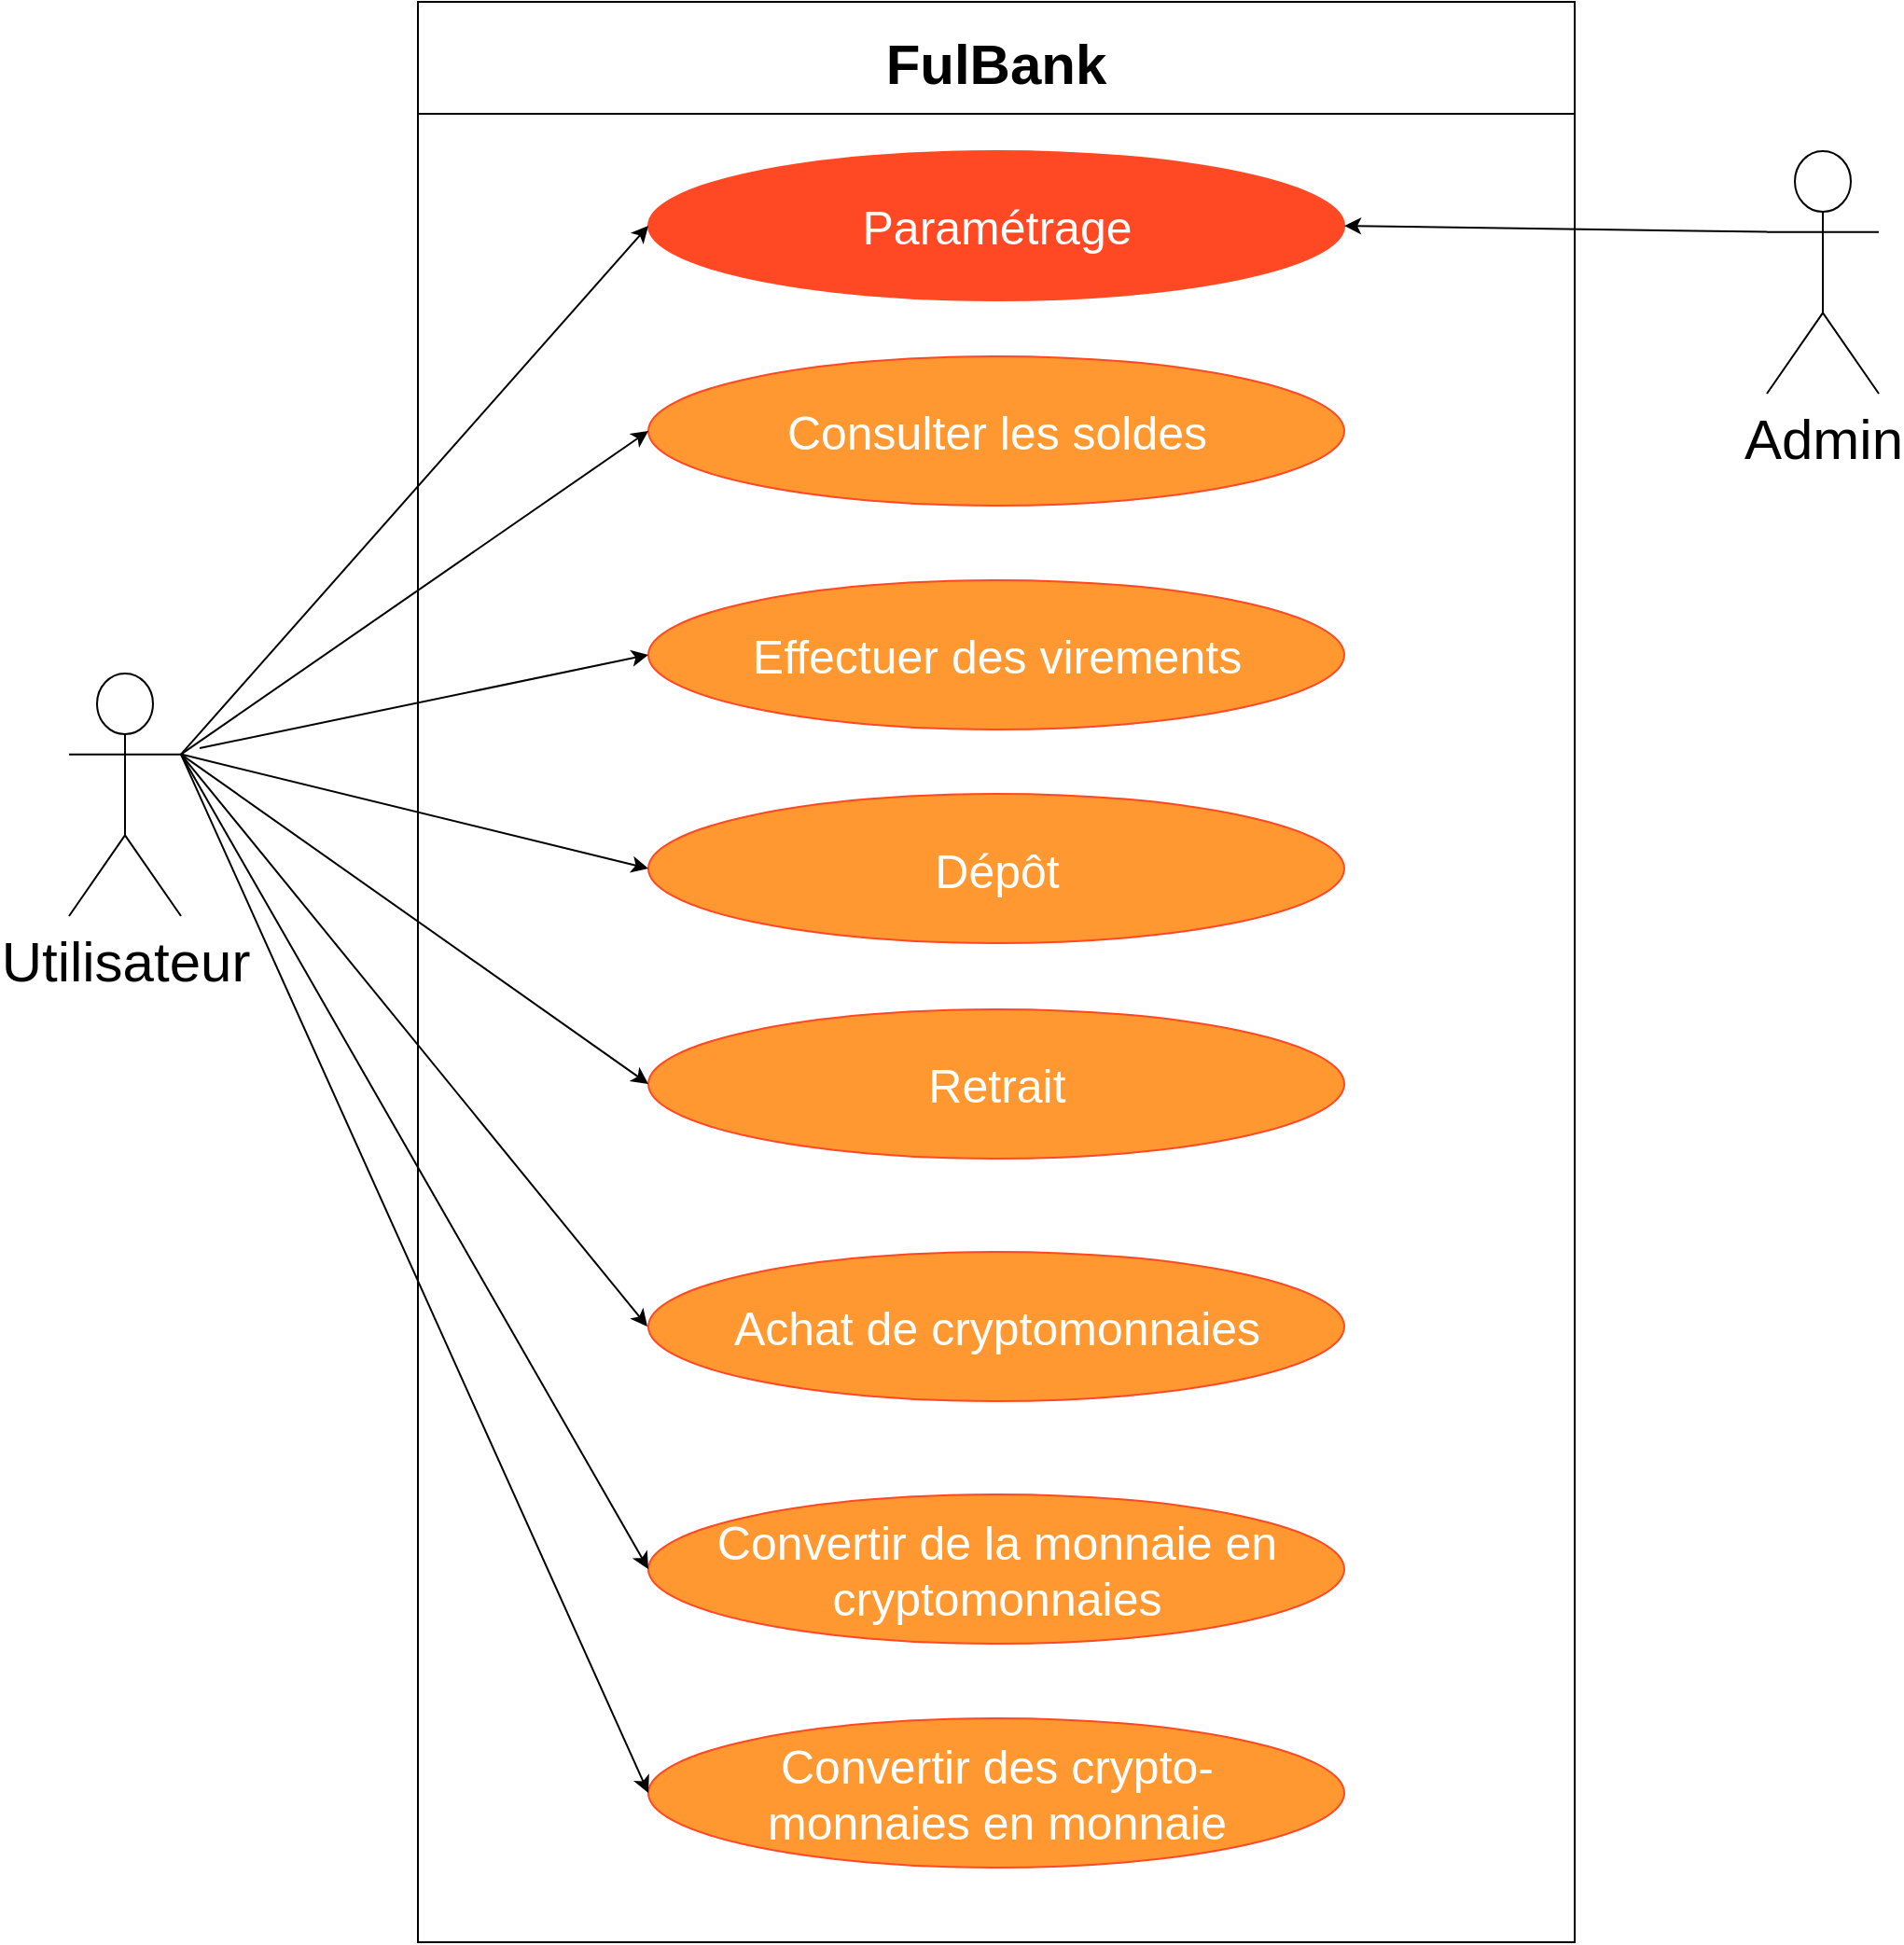 <mxfile version="15.1.2" type="device"><diagram id="NfcnDthm1SfKqE_RhvMj" name="Page-1"><mxGraphModel dx="1303" dy="1177" grid="1" gridSize="10" guides="1" tooltips="1" connect="1" arrows="1" fold="1" page="1" pageScale="1" pageWidth="827" pageHeight="1169" math="0" shadow="0"><root><mxCell id="0"/><mxCell id="1" parent="0"/><mxCell id="ehsZQ9bGOjzdATNa1ReI-1" value="&lt;font style=&quot;font-size: 30px&quot;&gt;Utilisateur&lt;/font&gt;" style="shape=umlActor;verticalLabelPosition=bottom;verticalAlign=top;html=1;outlineConnect=0;" vertex="1" parent="1"><mxGeometry x="210" y="530" width="60" height="130" as="geometry"/></mxCell><mxCell id="ehsZQ9bGOjzdATNa1ReI-3" value="FulBank" style="swimlane;fontSize=30;startSize=60;" vertex="1" parent="1"><mxGeometry x="397" y="170" width="620" height="1040" as="geometry"/></mxCell><mxCell id="ehsZQ9bGOjzdATNa1ReI-27" value="Convertir des crypto-&lt;br&gt;monnaies en monnaie" style="ellipse;whiteSpace=wrap;html=1;fontColor=#ffff;fillColor=#FF9830;strokeColor=#FF4824;fontSize=25;" vertex="1" parent="ehsZQ9bGOjzdATNa1ReI-3"><mxGeometry x="123.5" y="920" width="373" height="80" as="geometry"/></mxCell><mxCell id="ehsZQ9bGOjzdATNa1ReI-35" value="Convertir de la monnaie&amp;nbsp;en cryptomonnaies" style="ellipse;whiteSpace=wrap;html=1;fontColor=#ffff;fillColor=#FF9830;strokeColor=#FF4824;fontSize=25;" vertex="1" parent="ehsZQ9bGOjzdATNa1ReI-3"><mxGeometry x="123.5" y="800" width="373" height="80" as="geometry"/></mxCell><mxCell id="ehsZQ9bGOjzdATNa1ReI-36" value="Achat de cryptomonnaies" style="ellipse;whiteSpace=wrap;html=1;fontColor=#ffff;fillColor=#FF9830;strokeColor=#FF4824;fontSize=25;" vertex="1" parent="ehsZQ9bGOjzdATNa1ReI-3"><mxGeometry x="123.5" y="670" width="373" height="80" as="geometry"/></mxCell><mxCell id="ehsZQ9bGOjzdATNa1ReI-37" value="Retrait" style="ellipse;whiteSpace=wrap;html=1;fontColor=#ffff;fillColor=#FF9830;strokeColor=#FF4824;fontSize=25;" vertex="1" parent="ehsZQ9bGOjzdATNa1ReI-3"><mxGeometry x="123.5" y="540" width="373" height="80" as="geometry"/></mxCell><mxCell id="ehsZQ9bGOjzdATNa1ReI-38" value="Dépôt" style="ellipse;whiteSpace=wrap;html=1;fontColor=#ffff;fillColor=#FF9830;strokeColor=#FF4824;fontSize=25;" vertex="1" parent="ehsZQ9bGOjzdATNa1ReI-3"><mxGeometry x="123.5" y="424.5" width="373" height="80" as="geometry"/></mxCell><mxCell id="ehsZQ9bGOjzdATNa1ReI-39" value="Effectuer des virements" style="ellipse;whiteSpace=wrap;html=1;fontColor=#ffff;fillColor=#FF9830;strokeColor=#FF4824;fontSize=25;" vertex="1" parent="ehsZQ9bGOjzdATNa1ReI-3"><mxGeometry x="123.5" y="310" width="373" height="80" as="geometry"/></mxCell><mxCell id="ehsZQ9bGOjzdATNa1ReI-40" value="Consulter les soldes" style="ellipse;whiteSpace=wrap;html=1;fontColor=#ffff;fillColor=#FF9830;strokeColor=#FF4824;fontSize=25;" vertex="1" parent="ehsZQ9bGOjzdATNa1ReI-3"><mxGeometry x="123.5" y="190" width="373" height="80" as="geometry"/></mxCell><mxCell id="ehsZQ9bGOjzdATNa1ReI-41" value="Paramétrage" style="ellipse;whiteSpace=wrap;html=1;fontColor=#ffff;strokeColor=#FF4824;fontSize=25;fillColor=#FF4824;" vertex="1" parent="ehsZQ9bGOjzdATNa1ReI-3"><mxGeometry x="123.5" y="80" width="373" height="80" as="geometry"/></mxCell><mxCell id="ehsZQ9bGOjzdATNa1ReI-13" value="" style="endArrow=classic;html=1;exitX=1;exitY=0.333;exitDx=0;exitDy=0;exitPerimeter=0;entryX=0;entryY=0.5;entryDx=0;entryDy=0;" edge="1" parent="1" source="ehsZQ9bGOjzdATNa1ReI-1" target="ehsZQ9bGOjzdATNa1ReI-41"><mxGeometry width="50" height="50" relative="1" as="geometry"><mxPoint x="530" y="530" as="sourcePoint"/><mxPoint x="397" y="355" as="targetPoint"/></mxGeometry></mxCell><mxCell id="ehsZQ9bGOjzdATNa1ReI-14" value="" style="endArrow=classic;html=1;exitX=1;exitY=0.333;exitDx=0;exitDy=0;exitPerimeter=0;entryX=0;entryY=0.5;entryDx=0;entryDy=0;" edge="1" parent="1" source="ehsZQ9bGOjzdATNa1ReI-1" target="ehsZQ9bGOjzdATNa1ReI-40"><mxGeometry width="50" height="50" relative="1" as="geometry"><mxPoint x="530" y="530" as="sourcePoint"/><mxPoint x="397" y="455" as="targetPoint"/></mxGeometry></mxCell><mxCell id="ehsZQ9bGOjzdATNa1ReI-15" value="" style="endArrow=classic;html=1;entryX=0;entryY=0.5;entryDx=0;entryDy=0;exitX=1;exitY=0.333;exitDx=0;exitDy=0;exitPerimeter=0;" edge="1" parent="1" source="ehsZQ9bGOjzdATNa1ReI-1" target="ehsZQ9bGOjzdATNa1ReI-38"><mxGeometry width="50" height="50" relative="1" as="geometry"><mxPoint x="270" y="570" as="sourcePoint"/><mxPoint x="397" y="555" as="targetPoint"/></mxGeometry></mxCell><mxCell id="ehsZQ9bGOjzdATNa1ReI-16" value="" style="endArrow=classic;html=1;entryX=0;entryY=0.5;entryDx=0;entryDy=0;exitX=1;exitY=0.333;exitDx=0;exitDy=0;exitPerimeter=0;" edge="1" parent="1" source="ehsZQ9bGOjzdATNa1ReI-1" target="ehsZQ9bGOjzdATNa1ReI-37"><mxGeometry width="50" height="50" relative="1" as="geometry"><mxPoint x="530" y="530" as="sourcePoint"/><mxPoint x="397" y="655" as="targetPoint"/></mxGeometry></mxCell><mxCell id="ehsZQ9bGOjzdATNa1ReI-17" value="" style="endArrow=classic;html=1;exitX=1;exitY=0.333;exitDx=0;exitDy=0;exitPerimeter=0;" edge="1" parent="1" source="ehsZQ9bGOjzdATNa1ReI-1"><mxGeometry width="50" height="50" relative="1" as="geometry"><mxPoint x="290" y="470" as="sourcePoint"/><mxPoint x="520" y="880" as="targetPoint"/></mxGeometry></mxCell><mxCell id="ehsZQ9bGOjzdATNa1ReI-28" value="" style="endArrow=classic;html=1;entryX=0;entryY=0.5;entryDx=0;entryDy=0;exitX=1;exitY=0.333;exitDx=0;exitDy=0;exitPerimeter=0;" edge="1" parent="1" source="ehsZQ9bGOjzdATNa1ReI-1" target="ehsZQ9bGOjzdATNa1ReI-35"><mxGeometry width="50" height="50" relative="1" as="geometry"><mxPoint x="270" y="570" as="sourcePoint"/><mxPoint x="424.25" y="860" as="targetPoint"/></mxGeometry></mxCell><mxCell id="ehsZQ9bGOjzdATNa1ReI-29" value="" style="endArrow=classic;html=1;exitX=1;exitY=0.333;exitDx=0;exitDy=0;exitPerimeter=0;entryX=0;entryY=0.5;entryDx=0;entryDy=0;" edge="1" parent="1" source="ehsZQ9bGOjzdATNa1ReI-1" target="ehsZQ9bGOjzdATNa1ReI-27"><mxGeometry width="50" height="50" relative="1" as="geometry"><mxPoint x="530" y="720" as="sourcePoint"/><mxPoint x="580" y="670" as="targetPoint"/></mxGeometry></mxCell><mxCell id="ehsZQ9bGOjzdATNa1ReI-43" value="" style="endArrow=classic;html=1;fontSize=15;fontColor=#ffff;exitX=0;exitY=0.333;exitDx=0;exitDy=0;exitPerimeter=0;entryX=1;entryY=0.5;entryDx=0;entryDy=0;" edge="1" parent="1" source="ehsZQ9bGOjzdATNa1ReI-46" target="ehsZQ9bGOjzdATNa1ReI-41"><mxGeometry width="50" height="50" relative="1" as="geometry"><mxPoint x="910" y="283.333" as="sourcePoint"/><mxPoint x="540" y="530" as="targetPoint"/></mxGeometry></mxCell><mxCell id="ehsZQ9bGOjzdATNa1ReI-45" value="" style="endArrow=classic;html=1;fontSize=20;fontColor=#ffff;entryX=0;entryY=0.5;entryDx=0;entryDy=0;" edge="1" parent="1" target="ehsZQ9bGOjzdATNa1ReI-39"><mxGeometry width="50" height="50" relative="1" as="geometry"><mxPoint x="280" y="570" as="sourcePoint"/><mxPoint x="580" y="450" as="targetPoint"/></mxGeometry></mxCell><mxCell id="ehsZQ9bGOjzdATNa1ReI-46" value="&lt;font style=&quot;font-size: 30px&quot;&gt;Admin&lt;/font&gt;" style="shape=umlActor;verticalLabelPosition=bottom;verticalAlign=top;html=1;outlineConnect=0;" vertex="1" parent="1"><mxGeometry x="1120" y="250" width="60" height="130" as="geometry"/></mxCell></root></mxGraphModel></diagram></mxfile>